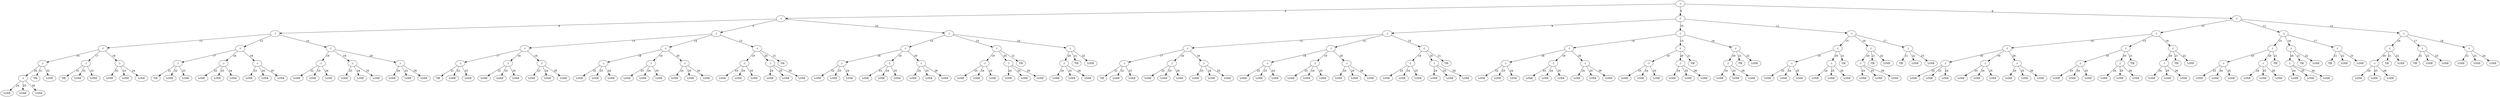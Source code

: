 digraph G {
compound=true;
   node1 [label=":)"];
   node2 [label=":("];
   node3 [label=":)"];
   node4 [label=":("];
   node5 [label=":)"];
   node6 [label=":("];
   node7 [label="LOSE"];
   node8 [label="LOSE"];
   node9 [label="LOSE"];
   node10 [label="TIE"];
   node11 [label="LOSE"];
   node12 [label=":)"];
   node13 [label="TIE"];
   node14 [label="LOSE"];
   node15 [label="LOSE"];
   node16 [label=":)"];
   node17 [label="LOSE"];
   node18 [label="LOSE"];
   node19 [label="LOSE"];
   node20 [label=":("];
   node21 [label=":)"];
   node22 [label="TIE"];
   node23 [label="LOSE"];
   node24 [label="LOSE"];
   node25 [label=":)"];
   node26 [label="LOSE"];
   node27 [label="LOSE"];
   node28 [label="LOSE"];
   node29 [label=":)"];
   node30 [label="LOSE"];
   node31 [label="LOSE"];
   node32 [label="LOSE"];
   node33 [label=":("];
   node34 [label=":)"];
   node35 [label="LOSE"];
   node36 [label="LOSE"];
   node37 [label="LOSE"];
   node38 [label=":)"];
   node39 [label="LOSE"];
   node40 [label="LOSE"];
   node41 [label="LOSE"];
   node42 [label=":)"];
   node43 [label="LOSE"];
   node44 [label="LOSE"];
   node45 [label="LOSE"];
   node46 [label=":)"];
   node47 [label=":("];
   node48 [label=":)"];
   node49 [label="TIE"];
   node50 [label="LOSE"];
   node51 [label="LOSE"];
   node52 [label=":)"];
   node53 [label="LOSE"];
   node54 [label="LOSE"];
   node55 [label="LOSE"];
   node56 [label=":)"];
   node57 [label="LOSE"];
   node58 [label="LOSE"];
   node59 [label="LOSE"];
   node60 [label=":("];
   node61 [label=":)"];
   node62 [label="LOSE"];
   node63 [label="LOSE"];
   node64 [label="LOSE"];
   node65 [label=":)"];
   node66 [label="LOSE"];
   node67 [label="LOSE"];
   node68 [label="LOSE"];
   node69 [label=":)"];
   node70 [label="LOSE"];
   node71 [label="LOSE"];
   node72 [label="LOSE"];
   node73 [label=":("];
   node74 [label=":)"];
   node75 [label="LOSE"];
   node76 [label="LOSE"];
   node77 [label="LOSE"];
   node78 [label=":)"];
   node79 [label="LOSE"];
   node80 [label="LOSE"];
   node81 [label="LOSE"];
   node82 [label="TIE"];
   node83 [label=":)"];
   node84 [label=":("];
   node85 [label=":)"];
   node86 [label="LOSE"];
   node87 [label="LOSE"];
   node88 [label="LOSE"];
   node89 [label=":)"];
   node90 [label="LOSE"];
   node91 [label="LOSE"];
   node92 [label="LOSE"];
   node93 [label=":)"];
   node94 [label="LOSE"];
   node95 [label="LOSE"];
   node96 [label="LOSE"];
   node97 [label=":("];
   node98 [label=":)"];
   node99 [label="LOSE"];
   node100 [label="LOSE"];
   node101 [label="LOSE"];
   node102 [label=":)"];
   node103 [label="LOSE"];
   node104 [label="LOSE"];
   node105 [label="LOSE"];
   node106 [label="TIE"];
   node107 [label=":("];
   node108 [label=":)"];
   node109 [label="LOSE"];
   node110 [label="LOSE"];
   node111 [label="LOSE"];
   node112 [label="TIE"];
   node113 [label="LOSE"];
   node114 [label=":("];
   node115 [label=":)"];
   node116 [label=":("];
   node117 [label=":)"];
   node118 [label="TIE"];
   node119 [label="LOSE"];
   node120 [label="LOSE"];
   node121 [label=":)"];
   node122 [label="LOSE"];
   node123 [label="LOSE"];
   node124 [label="LOSE"];
   node125 [label=":)"];
   node126 [label="LOSE"];
   node127 [label="LOSE"];
   node128 [label="LOSE"];
   node129 [label=":("];
   node130 [label=":)"];
   node131 [label="LOSE"];
   node132 [label="LOSE"];
   node133 [label="LOSE"];
   node134 [label=":)"];
   node135 [label="LOSE"];
   node136 [label="LOSE"];
   node137 [label="LOSE"];
   node138 [label=":)"];
   node139 [label="LOSE"];
   node140 [label="LOSE"];
   node141 [label="LOSE"];
   node142 [label=":("];
   node143 [label=":)"];
   node144 [label="LOSE"];
   node145 [label="LOSE"];
   node146 [label="LOSE"];
   node147 [label=":)"];
   node148 [label="LOSE"];
   node149 [label="LOSE"];
   node150 [label="LOSE"];
   node151 [label="TIE"];
   node152 [label=":)"];
   node153 [label=":("];
   node154 [label=":)"];
   node155 [label="LOSE"];
   node156 [label="LOSE"];
   node157 [label="LOSE"];
   node158 [label=":)"];
   node159 [label="LOSE"];
   node160 [label="LOSE"];
   node161 [label="LOSE"];
   node162 [label=":)"];
   node163 [label="LOSE"];
   node164 [label="LOSE"];
   node165 [label="LOSE"];
   node166 [label=":("];
   node167 [label=":)"];
   node168 [label="LOSE"];
   node169 [label="LOSE"];
   node170 [label="LOSE"];
   node171 [label=":)"];
   node172 [label="LOSE"];
   node173 [label="LOSE"];
   node174 [label="LOSE"];
   node175 [label="TIE"];
   node176 [label=":("];
   node177 [label=":)"];
   node178 [label="LOSE"];
   node179 [label="LOSE"];
   node180 [label="LOSE"];
   node181 [label="TIE"];
   node182 [label="LOSE"];
   node183 [label=":)"];
   node184 [label=":("];
   node185 [label=":)"];
   node186 [label="LOSE"];
   node187 [label="LOSE"];
   node188 [label="LOSE"];
   node189 [label=":)"];
   node190 [label="LOSE"];
   node191 [label="LOSE"];
   node192 [label="LOSE"];
   node193 [label="TIE"];
   node194 [label=":("];
   node195 [label=":)"];
   node196 [label="LOSE"];
   node197 [label="LOSE"];
   node198 [label="LOSE"];
   node199 [label="TIE"];
   node200 [label="LOSE"];
   node201 [label=":("];
   node202 [label="TIE"];
   node203 [label="LOSE"];
   node204 [label="LOSE"];
   node205 [label=":("];
   node206 [label=":)"];
   node207 [label=":("];
   node208 [label=":)"];
   node209 [label="LOSE"];
   node210 [label="LOSE"];
   node211 [label="LOSE"];
   node212 [label=":)"];
   node213 [label="LOSE"];
   node214 [label="LOSE"];
   node215 [label="LOSE"];
   node216 [label=":)"];
   node217 [label="LOSE"];
   node218 [label="LOSE"];
   node219 [label="LOSE"];
   node220 [label=":("];
   node221 [label=":)"];
   node222 [label="LOSE"];
   node223 [label="LOSE"];
   node224 [label="LOSE"];
   node225 [label=":)"];
   node226 [label="LOSE"];
   node227 [label="LOSE"];
   node228 [label="LOSE"];
   node229 [label="TIE"];
   node230 [label=":("];
   node231 [label=":)"];
   node232 [label="LOSE"];
   node233 [label="LOSE"];
   node234 [label="LOSE"];
   node235 [label="TIE"];
   node236 [label="LOSE"];
   node237 [label=":)"];
   node238 [label=":("];
   node239 [label=":)"];
   node240 [label="LOSE"];
   node241 [label="LOSE"];
   node242 [label="LOSE"];
   node243 [label=":)"];
   node244 [label="LOSE"];
   node245 [label="LOSE"];
   node246 [label="LOSE"];
   node247 [label="TIE"];
   node248 [label=":("];
   node249 [label=":)"];
   node250 [label="LOSE"];
   node251 [label="LOSE"];
   node252 [label="LOSE"];
   node253 [label="TIE"];
   node254 [label="LOSE"];
   node255 [label=":("];
   node256 [label="TIE"];
   node257 [label="LOSE"];
   node258 [label="LOSE"];
   node259 [label=":)"];
   node260 [label=":("];
   node261 [label=":)"];
   node262 [label="LOSE"];
   node263 [label="LOSE"];
   node264 [label="LOSE"];
   node265 [label="TIE"];
   node266 [label="LOSE"];
   node267 [label=":("];
   node268 [label="TIE"];
   node269 [label="LOSE"];
   node270 [label="LOSE"];
   node271 [label=":("];
   node272 [label="LOSE"];
   node273 [label="LOSE"];
   node274 [label="LOSE"];
node1->node2 [label="4"];
node1->node114 [label="5"];
node1->node205 [label="6"];
node2->node3 [label="8"];
node2->node46 [label="9"];
node2->node83 [label="10"];
node3->node4 [label="12"];
node3->node20 [label="13"];
node3->node33 [label="14"];
node4->node5 [label="16"];
node4->node12 [label="17"];
node4->node16 [label="18"];
node5->node6 [label="20"];
node5->node10 [label="21"];
node5->node11 [label="22"];
node6->node7 [label="24"];
node6->node8 [label="25"];
node6->node9 [label="26"];
node12->node13 [label="21"];
node12->node14 [label="22"];
node12->node15 [label="23"];
node16->node17 [label="22"];
node16->node18 [label="23"];
node16->node19 [label="24"];
node20->node21 [label="17"];
node20->node25 [label="18"];
node20->node29 [label="19"];
node21->node22 [label="21"];
node21->node23 [label="22"];
node21->node24 [label="23"];
node25->node26 [label="22"];
node25->node27 [label="23"];
node25->node28 [label="24"];
node29->node30 [label="23"];
node29->node31 [label="24"];
node29->node32 [label="25"];
node33->node34 [label="18"];
node33->node38 [label="19"];
node33->node42 [label="20"];
node34->node35 [label="22"];
node34->node36 [label="23"];
node34->node37 [label="24"];
node38->node39 [label="23"];
node38->node40 [label="24"];
node38->node41 [label="25"];
node42->node43 [label="24"];
node42->node44 [label="25"];
node42->node45 [label="26"];
node46->node47 [label="13"];
node46->node60 [label="14"];
node46->node73 [label="15"];
node47->node48 [label="17"];
node47->node52 [label="18"];
node47->node56 [label="19"];
node48->node49 [label="21"];
node48->node50 [label="22"];
node48->node51 [label="23"];
node52->node53 [label="22"];
node52->node54 [label="23"];
node52->node55 [label="24"];
node56->node57 [label="23"];
node56->node58 [label="24"];
node56->node59 [label="25"];
node60->node61 [label="18"];
node60->node65 [label="19"];
node60->node69 [label="20"];
node61->node62 [label="22"];
node61->node63 [label="23"];
node61->node64 [label="24"];
node65->node66 [label="23"];
node65->node67 [label="24"];
node65->node68 [label="25"];
node69->node70 [label="24"];
node69->node71 [label="25"];
node69->node72 [label="26"];
node73->node74 [label="19"];
node73->node78 [label="20"];
node73->node82 [label="21"];
node74->node75 [label="23"];
node74->node76 [label="24"];
node74->node77 [label="25"];
node78->node79 [label="24"];
node78->node80 [label="25"];
node78->node81 [label="26"];
node83->node84 [label="14"];
node83->node97 [label="15"];
node83->node107 [label="16"];
node84->node85 [label="18"];
node84->node89 [label="19"];
node84->node93 [label="20"];
node85->node86 [label="22"];
node85->node87 [label="23"];
node85->node88 [label="24"];
node89->node90 [label="23"];
node89->node91 [label="24"];
node89->node92 [label="25"];
node93->node94 [label="24"];
node93->node95 [label="25"];
node93->node96 [label="26"];
node97->node98 [label="19"];
node97->node102 [label="20"];
node97->node106 [label="21"];
node98->node99 [label="23"];
node98->node100 [label="24"];
node98->node101 [label="25"];
node102->node103 [label="24"];
node102->node104 [label="25"];
node102->node105 [label="26"];
node107->node108 [label="20"];
node107->node112 [label="21"];
node107->node113 [label="22"];
node108->node109 [label="24"];
node108->node110 [label="25"];
node108->node111 [label="26"];
node114->node115 [label="9"];
node114->node152 [label="10"];
node114->node183 [label="11"];
node115->node116 [label="13"];
node115->node129 [label="14"];
node115->node142 [label="15"];
node116->node117 [label="17"];
node116->node121 [label="18"];
node116->node125 [label="19"];
node117->node118 [label="21"];
node117->node119 [label="22"];
node117->node120 [label="23"];
node121->node122 [label="22"];
node121->node123 [label="23"];
node121->node124 [label="24"];
node125->node126 [label="23"];
node125->node127 [label="24"];
node125->node128 [label="25"];
node129->node130 [label="18"];
node129->node134 [label="19"];
node129->node138 [label="20"];
node130->node131 [label="22"];
node130->node132 [label="23"];
node130->node133 [label="24"];
node134->node135 [label="23"];
node134->node136 [label="24"];
node134->node137 [label="25"];
node138->node139 [label="24"];
node138->node140 [label="25"];
node138->node141 [label="26"];
node142->node143 [label="19"];
node142->node147 [label="20"];
node142->node151 [label="21"];
node143->node144 [label="23"];
node143->node145 [label="24"];
node143->node146 [label="25"];
node147->node148 [label="24"];
node147->node149 [label="25"];
node147->node150 [label="26"];
node152->node153 [label="14"];
node152->node166 [label="15"];
node152->node176 [label="16"];
node153->node154 [label="18"];
node153->node158 [label="19"];
node153->node162 [label="20"];
node154->node155 [label="22"];
node154->node156 [label="23"];
node154->node157 [label="24"];
node158->node159 [label="23"];
node158->node160 [label="24"];
node158->node161 [label="25"];
node162->node163 [label="24"];
node162->node164 [label="25"];
node162->node165 [label="26"];
node166->node167 [label="19"];
node166->node171 [label="20"];
node166->node175 [label="21"];
node167->node168 [label="23"];
node167->node169 [label="24"];
node167->node170 [label="25"];
node171->node172 [label="24"];
node171->node173 [label="25"];
node171->node174 [label="26"];
node176->node177 [label="20"];
node176->node181 [label="21"];
node176->node182 [label="22"];
node177->node178 [label="24"];
node177->node179 [label="25"];
node177->node180 [label="26"];
node183->node184 [label="15"];
node183->node194 [label="16"];
node183->node201 [label="17"];
node184->node185 [label="19"];
node184->node189 [label="20"];
node184->node193 [label="21"];
node185->node186 [label="23"];
node185->node187 [label="24"];
node185->node188 [label="25"];
node189->node190 [label="24"];
node189->node191 [label="25"];
node189->node192 [label="26"];
node194->node195 [label="20"];
node194->node199 [label="21"];
node194->node200 [label="22"];
node195->node196 [label="24"];
node195->node197 [label="25"];
node195->node198 [label="26"];
node201->node202 [label="21"];
node201->node203 [label="22"];
node201->node204 [label="23"];
node205->node206 [label="10"];
node205->node237 [label="11"];
node205->node259 [label="12"];
node206->node207 [label="14"];
node206->node220 [label="15"];
node206->node230 [label="16"];
node207->node208 [label="18"];
node207->node212 [label="19"];
node207->node216 [label="20"];
node208->node209 [label="22"];
node208->node210 [label="23"];
node208->node211 [label="24"];
node212->node213 [label="23"];
node212->node214 [label="24"];
node212->node215 [label="25"];
node216->node217 [label="24"];
node216->node218 [label="25"];
node216->node219 [label="26"];
node220->node221 [label="19"];
node220->node225 [label="20"];
node220->node229 [label="21"];
node221->node222 [label="23"];
node221->node223 [label="24"];
node221->node224 [label="25"];
node225->node226 [label="24"];
node225->node227 [label="25"];
node225->node228 [label="26"];
node230->node231 [label="20"];
node230->node235 [label="21"];
node230->node236 [label="22"];
node231->node232 [label="24"];
node231->node233 [label="25"];
node231->node234 [label="26"];
node237->node238 [label="15"];
node237->node248 [label="16"];
node237->node255 [label="17"];
node238->node239 [label="19"];
node238->node243 [label="20"];
node238->node247 [label="21"];
node239->node240 [label="23"];
node239->node241 [label="24"];
node239->node242 [label="25"];
node243->node244 [label="24"];
node243->node245 [label="25"];
node243->node246 [label="26"];
node248->node249 [label="20"];
node248->node253 [label="21"];
node248->node254 [label="22"];
node249->node250 [label="24"];
node249->node251 [label="25"];
node249->node252 [label="26"];
node255->node256 [label="21"];
node255->node257 [label="22"];
node255->node258 [label="23"];
node259->node260 [label="16"];
node259->node267 [label="17"];
node259->node271 [label="18"];
node260->node261 [label="20"];
node260->node265 [label="21"];
node260->node266 [label="22"];
node261->node262 [label="24"];
node261->node263 [label="25"];
node261->node264 [label="26"];
node267->node268 [label="21"];
node267->node269 [label="22"];
node267->node270 [label="23"];
node271->node272 [label="22"];
node271->node273 [label="23"];
node271->node274 [label="24"];
}